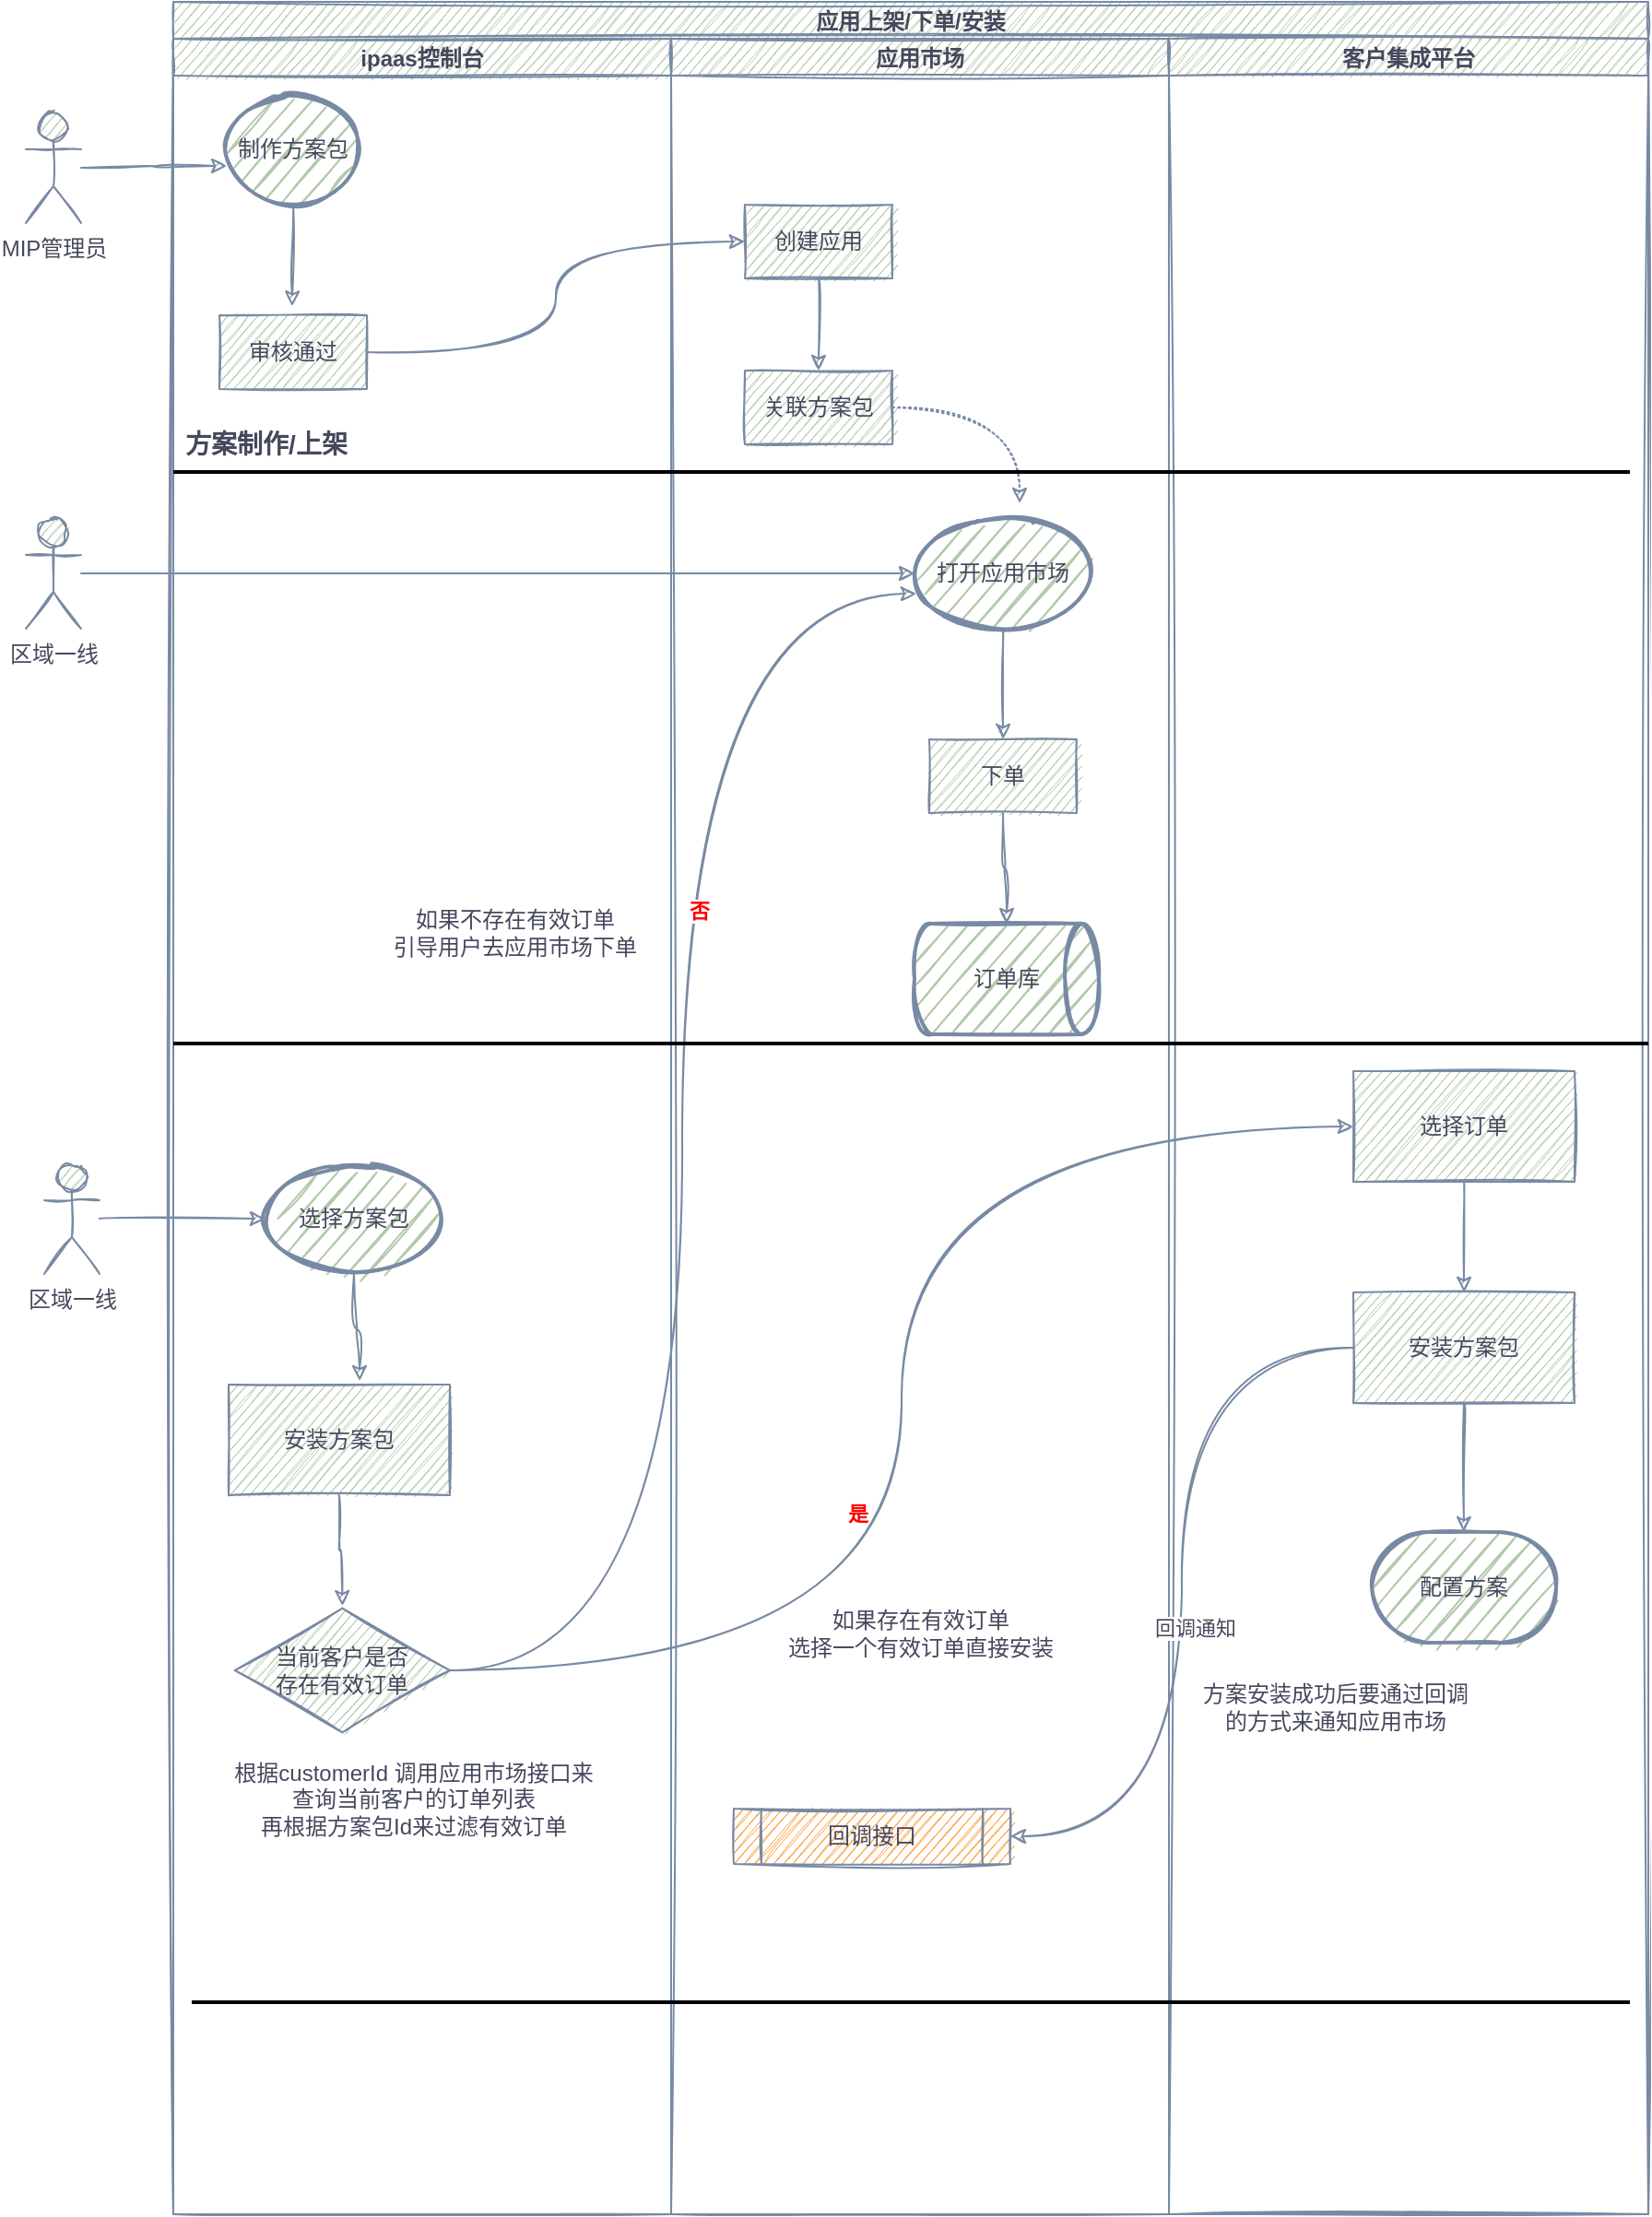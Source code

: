 <mxfile version="15.5.0" type="github">
  <diagram id="RkiMLek5d7CjkgDaNXFE" name="第 1 页">
    <mxGraphModel dx="1422" dy="833" grid="1" gridSize="10" guides="1" tooltips="1" connect="1" arrows="1" fold="1" page="1" pageScale="1" pageWidth="827" pageHeight="1169" math="0" shadow="0">
      <root>
        <mxCell id="0" />
        <mxCell id="1" parent="0" />
        <mxCell id="5Vf515EnHFLj8KpvHSAa-1" value="应用上架/下单/安装" style="swimlane;childLayout=stackLayout;resizeParent=1;resizeParentMax=0;startSize=20;sketch=1;fillColor=#B2C9AB;strokeColor=#788AA3;fontColor=#46495D;" vertex="1" parent="1">
          <mxGeometry x="110" y="120" width="800" height="1200" as="geometry" />
        </mxCell>
        <mxCell id="5Vf515EnHFLj8KpvHSAa-2" value="ipaas控制台" style="swimlane;startSize=20;sketch=1;fillColor=#B2C9AB;strokeColor=#788AA3;fontColor=#46495D;" vertex="1" parent="5Vf515EnHFLj8KpvHSAa-1">
          <mxGeometry y="20" width="270" height="1180" as="geometry" />
        </mxCell>
        <mxCell id="5Vf515EnHFLj8KpvHSAa-7" style="edgeStyle=orthogonalEdgeStyle;rounded=0;orthogonalLoop=1;jettySize=auto;html=1;entryX=0.493;entryY=-0.121;entryDx=0;entryDy=0;entryPerimeter=0;sketch=1;curved=1;strokeColor=#788AA3;fontColor=#46495D;" edge="1" parent="5Vf515EnHFLj8KpvHSAa-2" source="5Vf515EnHFLj8KpvHSAa-5" target="5Vf515EnHFLj8KpvHSAa-6">
          <mxGeometry relative="1" as="geometry" />
        </mxCell>
        <mxCell id="5Vf515EnHFLj8KpvHSAa-5" value="制作方案包" style="strokeWidth=2;html=1;shape=mxgraph.flowchart.start_2;whiteSpace=wrap;sketch=1;fillColor=#B2C9AB;strokeColor=#788AA3;fontColor=#46495D;" vertex="1" parent="5Vf515EnHFLj8KpvHSAa-2">
          <mxGeometry x="30" y="30" width="70" height="60" as="geometry" />
        </mxCell>
        <mxCell id="5Vf515EnHFLj8KpvHSAa-6" value="审核通过" style="whiteSpace=wrap;html=1;sketch=1;fillColor=#B2C9AB;strokeColor=#788AA3;fontColor=#46495D;" vertex="1" parent="5Vf515EnHFLj8KpvHSAa-2">
          <mxGeometry x="25" y="150" width="80" height="40" as="geometry" />
        </mxCell>
        <mxCell id="5Vf515EnHFLj8KpvHSAa-27" style="edgeStyle=orthogonalEdgeStyle;rounded=1;orthogonalLoop=1;jettySize=auto;html=1;entryX=0.592;entryY=-0.033;entryDx=0;entryDy=0;entryPerimeter=0;sketch=1;curved=1;strokeColor=#788AA3;fontColor=#46495D;" edge="1" parent="5Vf515EnHFLj8KpvHSAa-2" source="5Vf515EnHFLj8KpvHSAa-23" target="5Vf515EnHFLj8KpvHSAa-26">
          <mxGeometry relative="1" as="geometry" />
        </mxCell>
        <mxCell id="5Vf515EnHFLj8KpvHSAa-23" value="选择方案包" style="strokeWidth=2;html=1;shape=mxgraph.flowchart.start_1;whiteSpace=wrap;sketch=1;fillColor=#B2C9AB;strokeColor=#788AA3;fontColor=#46495D;" vertex="1" parent="5Vf515EnHFLj8KpvHSAa-2">
          <mxGeometry x="50" y="610" width="96" height="60" as="geometry" />
        </mxCell>
        <mxCell id="5Vf515EnHFLj8KpvHSAa-30" style="edgeStyle=orthogonalEdgeStyle;rounded=1;sketch=1;orthogonalLoop=1;jettySize=auto;html=1;curved=1;strokeColor=#788AA3;fontColor=#46495D;" edge="1" parent="5Vf515EnHFLj8KpvHSAa-2" source="5Vf515EnHFLj8KpvHSAa-26" target="5Vf515EnHFLj8KpvHSAa-28">
          <mxGeometry relative="1" as="geometry" />
        </mxCell>
        <mxCell id="5Vf515EnHFLj8KpvHSAa-26" value="安装方案包" style="whiteSpace=wrap;html=1;rounded=0;sketch=1;fillColor=#B2C9AB;strokeColor=#788AA3;fontColor=#46495D;" vertex="1" parent="5Vf515EnHFLj8KpvHSAa-2">
          <mxGeometry x="30" y="730" width="120" height="60" as="geometry" />
        </mxCell>
        <mxCell id="5Vf515EnHFLj8KpvHSAa-28" value="当前客户是否&lt;br&gt;存在有效订单" style="html=1;whiteSpace=wrap;aspect=fixed;shape=isoRectangle;rounded=0;sketch=1;fillColor=#B2C9AB;strokeColor=#788AA3;fontColor=#46495D;" vertex="1" parent="5Vf515EnHFLj8KpvHSAa-2">
          <mxGeometry x="33.33" y="850" width="116.67" height="70" as="geometry" />
        </mxCell>
        <mxCell id="5Vf515EnHFLj8KpvHSAa-43" value="如果不存在有效订单 &lt;br&gt;引导用户去应用市场下单" style="text;html=1;align=center;verticalAlign=middle;resizable=0;points=[];autosize=1;strokeColor=none;fillColor=none;fontColor=#46495D;" vertex="1" parent="5Vf515EnHFLj8KpvHSAa-2">
          <mxGeometry x="110" y="470" width="150" height="30" as="geometry" />
        </mxCell>
        <mxCell id="5Vf515EnHFLj8KpvHSAa-45" value="根据customerId 调用应用市场接口来&lt;br&gt;查询当前客户的订单列表&lt;br&gt;再根据方案包Id来过滤有效订单" style="text;html=1;align=center;verticalAlign=middle;resizable=0;points=[];autosize=1;strokeColor=none;fillColor=none;fontColor=#46495D;" vertex="1" parent="5Vf515EnHFLj8KpvHSAa-2">
          <mxGeometry x="25" y="930" width="210" height="50" as="geometry" />
        </mxCell>
        <mxCell id="5Vf515EnHFLj8KpvHSAa-3" value="应用市场" style="swimlane;startSize=20;sketch=1;fillColor=#B2C9AB;strokeColor=#788AA3;fontColor=#46495D;" vertex="1" parent="5Vf515EnHFLj8KpvHSAa-1">
          <mxGeometry x="270" y="20" width="270" height="1180" as="geometry" />
        </mxCell>
        <mxCell id="5Vf515EnHFLj8KpvHSAa-11" style="edgeStyle=orthogonalEdgeStyle;rounded=0;orthogonalLoop=1;jettySize=auto;html=1;entryX=0.5;entryY=0;entryDx=0;entryDy=0;sketch=1;curved=1;strokeColor=#788AA3;fontColor=#46495D;" edge="1" parent="5Vf515EnHFLj8KpvHSAa-3" source="5Vf515EnHFLj8KpvHSAa-8" target="5Vf515EnHFLj8KpvHSAa-10">
          <mxGeometry relative="1" as="geometry" />
        </mxCell>
        <mxCell id="5Vf515EnHFLj8KpvHSAa-8" value="创建应用" style="whiteSpace=wrap;html=1;sketch=1;fillColor=#B2C9AB;strokeColor=#788AA3;fontColor=#46495D;" vertex="1" parent="5Vf515EnHFLj8KpvHSAa-3">
          <mxGeometry x="40" y="90" width="80" height="40" as="geometry" />
        </mxCell>
        <mxCell id="5Vf515EnHFLj8KpvHSAa-20" style="edgeStyle=orthogonalEdgeStyle;rounded=0;orthogonalLoop=1;jettySize=auto;html=1;entryX=0.594;entryY=-0.133;entryDx=0;entryDy=0;entryPerimeter=0;dashed=1;dashPattern=1 2;sketch=1;curved=1;strokeColor=#788AA3;fontColor=#46495D;" edge="1" parent="5Vf515EnHFLj8KpvHSAa-3" source="5Vf515EnHFLj8KpvHSAa-10" target="5Vf515EnHFLj8KpvHSAa-12">
          <mxGeometry relative="1" as="geometry" />
        </mxCell>
        <mxCell id="5Vf515EnHFLj8KpvHSAa-10" value="关联方案包" style="whiteSpace=wrap;html=1;sketch=1;fillColor=#B2C9AB;strokeColor=#788AA3;fontColor=#46495D;" vertex="1" parent="5Vf515EnHFLj8KpvHSAa-3">
          <mxGeometry x="40" y="180" width="80" height="40" as="geometry" />
        </mxCell>
        <mxCell id="5Vf515EnHFLj8KpvHSAa-19" style="edgeStyle=orthogonalEdgeStyle;rounded=0;orthogonalLoop=1;jettySize=auto;html=1;exitX=0.5;exitY=1;exitDx=0;exitDy=0;exitPerimeter=0;entryX=0.5;entryY=0;entryDx=0;entryDy=0;sketch=1;curved=1;strokeColor=#788AA3;fontColor=#46495D;" edge="1" parent="5Vf515EnHFLj8KpvHSAa-3" source="5Vf515EnHFLj8KpvHSAa-12" target="5Vf515EnHFLj8KpvHSAa-18">
          <mxGeometry relative="1" as="geometry" />
        </mxCell>
        <mxCell id="5Vf515EnHFLj8KpvHSAa-12" value="打开应用市场" style="strokeWidth=2;html=1;shape=mxgraph.flowchart.start_1;whiteSpace=wrap;sketch=1;fillColor=#B2C9AB;strokeColor=#788AA3;fontColor=#46495D;" vertex="1" parent="5Vf515EnHFLj8KpvHSAa-3">
          <mxGeometry x="132" y="260" width="96" height="60" as="geometry" />
        </mxCell>
        <mxCell id="5Vf515EnHFLj8KpvHSAa-22" style="edgeStyle=orthogonalEdgeStyle;rounded=1;orthogonalLoop=1;jettySize=auto;html=1;entryX=0.5;entryY=0;entryDx=0;entryDy=0;entryPerimeter=0;sketch=1;curved=1;strokeColor=#788AA3;fontColor=#46495D;" edge="1" parent="5Vf515EnHFLj8KpvHSAa-3" source="5Vf515EnHFLj8KpvHSAa-18" target="5Vf515EnHFLj8KpvHSAa-21">
          <mxGeometry relative="1" as="geometry" />
        </mxCell>
        <mxCell id="5Vf515EnHFLj8KpvHSAa-18" value="下单" style="whiteSpace=wrap;html=1;sketch=1;fillColor=#B2C9AB;strokeColor=#788AA3;fontColor=#46495D;" vertex="1" parent="5Vf515EnHFLj8KpvHSAa-3">
          <mxGeometry x="140" y="380" width="80" height="40" as="geometry" />
        </mxCell>
        <mxCell id="5Vf515EnHFLj8KpvHSAa-21" value="订单库" style="strokeWidth=2;html=1;shape=mxgraph.flowchart.direct_data;whiteSpace=wrap;rounded=0;sketch=1;fillColor=#B2C9AB;strokeColor=#788AA3;fontColor=#46495D;" vertex="1" parent="5Vf515EnHFLj8KpvHSAa-3">
          <mxGeometry x="132" y="480" width="100" height="60" as="geometry" />
        </mxCell>
        <mxCell id="5Vf515EnHFLj8KpvHSAa-44" value="如果存在有效订单&lt;br&gt;选择一个有效订单直接安装" style="text;html=1;align=center;verticalAlign=middle;resizable=0;points=[];autosize=1;strokeColor=none;fillColor=none;fontColor=#46495D;" vertex="1" parent="5Vf515EnHFLj8KpvHSAa-3">
          <mxGeometry x="55" y="850" width="160" height="30" as="geometry" />
        </mxCell>
        <mxCell id="5Vf515EnHFLj8KpvHSAa-49" value="回调接口" style="shape=process;whiteSpace=wrap;html=1;backgroundOutline=1;rounded=0;sketch=1;fontColor=#46495D;fillColor=#FF9933;strokeColor=#788AA3;" vertex="1" parent="5Vf515EnHFLj8KpvHSAa-3">
          <mxGeometry x="34" y="960" width="150" height="30" as="geometry" />
        </mxCell>
        <mxCell id="5Vf515EnHFLj8KpvHSAa-9" style="edgeStyle=orthogonalEdgeStyle;rounded=0;orthogonalLoop=1;jettySize=auto;html=1;entryX=0;entryY=0.5;entryDx=0;entryDy=0;sketch=1;curved=1;strokeColor=#788AA3;fontColor=#46495D;" edge="1" parent="5Vf515EnHFLj8KpvHSAa-1" source="5Vf515EnHFLj8KpvHSAa-6" target="5Vf515EnHFLj8KpvHSAa-8">
          <mxGeometry relative="1" as="geometry" />
        </mxCell>
        <mxCell id="5Vf515EnHFLj8KpvHSAa-31" style="edgeStyle=orthogonalEdgeStyle;rounded=1;sketch=1;orthogonalLoop=1;jettySize=auto;html=1;entryX=0.01;entryY=0.683;entryDx=0;entryDy=0;entryPerimeter=0;curved=1;strokeColor=#788AA3;fontColor=#46495D;" edge="1" parent="5Vf515EnHFLj8KpvHSAa-1" source="5Vf515EnHFLj8KpvHSAa-28" target="5Vf515EnHFLj8KpvHSAa-12">
          <mxGeometry relative="1" as="geometry" />
        </mxCell>
        <mxCell id="5Vf515EnHFLj8KpvHSAa-32" value="&lt;span&gt;&lt;font color=&quot;#ff0000&quot;&gt;否&lt;/font&gt;&lt;/span&gt;" style="edgeLabel;html=1;align=center;verticalAlign=middle;resizable=0;points=[];fontColor=#46495D;fontStyle=1" vertex="1" connectable="0" parent="5Vf515EnHFLj8KpvHSAa-31">
          <mxGeometry x="0.286" y="-9" relative="1" as="geometry">
            <mxPoint as="offset" />
          </mxGeometry>
        </mxCell>
        <mxCell id="5Vf515EnHFLj8KpvHSAa-4" value="客户集成平台" style="swimlane;startSize=20;sketch=1;fillColor=#B2C9AB;strokeColor=#788AA3;fontColor=#46495D;" vertex="1" parent="5Vf515EnHFLj8KpvHSAa-1">
          <mxGeometry x="540" y="20" width="260" height="1180" as="geometry" />
        </mxCell>
        <mxCell id="5Vf515EnHFLj8KpvHSAa-38" style="edgeStyle=orthogonalEdgeStyle;curved=1;rounded=1;sketch=1;orthogonalLoop=1;jettySize=auto;html=1;entryX=0.5;entryY=0;entryDx=0;entryDy=0;entryPerimeter=0;strokeColor=#788AA3;fontColor=#46495D;" edge="1" parent="5Vf515EnHFLj8KpvHSAa-4" source="5Vf515EnHFLj8KpvHSAa-36" target="5Vf515EnHFLj8KpvHSAa-37">
          <mxGeometry relative="1" as="geometry" />
        </mxCell>
        <mxCell id="5Vf515EnHFLj8KpvHSAa-36" value="安装方案包" style="whiteSpace=wrap;html=1;rounded=0;sketch=1;fillColor=#B2C9AB;strokeColor=#788AA3;fontColor=#46495D;" vertex="1" parent="5Vf515EnHFLj8KpvHSAa-4">
          <mxGeometry x="100" y="680" width="120" height="60" as="geometry" />
        </mxCell>
        <mxCell id="5Vf515EnHFLj8KpvHSAa-37" value="配置方案" style="strokeWidth=2;html=1;shape=mxgraph.flowchart.terminator;whiteSpace=wrap;rounded=0;sketch=1;fillColor=#B2C9AB;strokeColor=#788AA3;fontColor=#46495D;" vertex="1" parent="5Vf515EnHFLj8KpvHSAa-4">
          <mxGeometry x="110" y="810" width="100" height="60" as="geometry" />
        </mxCell>
        <mxCell id="5Vf515EnHFLj8KpvHSAa-41" style="edgeStyle=orthogonalEdgeStyle;curved=1;rounded=1;sketch=1;orthogonalLoop=1;jettySize=auto;html=1;entryX=0.5;entryY=0;entryDx=0;entryDy=0;strokeColor=#788AA3;fontColor=#46495D;" edge="1" parent="5Vf515EnHFLj8KpvHSAa-4" source="5Vf515EnHFLj8KpvHSAa-39" target="5Vf515EnHFLj8KpvHSAa-36">
          <mxGeometry relative="1" as="geometry" />
        </mxCell>
        <mxCell id="5Vf515EnHFLj8KpvHSAa-39" value="选择订单" style="whiteSpace=wrap;html=1;rounded=0;sketch=1;fillColor=#B2C9AB;strokeColor=#788AA3;fontColor=#46495D;" vertex="1" parent="5Vf515EnHFLj8KpvHSAa-4">
          <mxGeometry x="100" y="560" width="120" height="60" as="geometry" />
        </mxCell>
        <mxCell id="5Vf515EnHFLj8KpvHSAa-50" value="方案安装成功后要通过回调&lt;br&gt;的方式来通知应用市场" style="text;html=1;align=center;verticalAlign=middle;resizable=0;points=[];autosize=1;strokeColor=none;fillColor=none;fontColor=#46495D;" vertex="1" parent="5Vf515EnHFLj8KpvHSAa-4">
          <mxGeometry x="10" y="890" width="160" height="30" as="geometry" />
        </mxCell>
        <mxCell id="5Vf515EnHFLj8KpvHSAa-40" style="edgeStyle=orthogonalEdgeStyle;curved=1;rounded=1;sketch=1;orthogonalLoop=1;jettySize=auto;html=1;entryX=0;entryY=0.5;entryDx=0;entryDy=0;strokeColor=#788AA3;fontColor=#46495D;" edge="1" parent="5Vf515EnHFLj8KpvHSAa-1" source="5Vf515EnHFLj8KpvHSAa-28" target="5Vf515EnHFLj8KpvHSAa-39">
          <mxGeometry relative="1" as="geometry" />
        </mxCell>
        <mxCell id="5Vf515EnHFLj8KpvHSAa-42" value="&lt;b&gt;&lt;font color=&quot;#ff0000&quot;&gt;是&lt;/font&gt;&lt;/b&gt;" style="edgeLabel;html=1;align=center;verticalAlign=middle;resizable=0;points=[];fontColor=#46495D;" vertex="1" connectable="0" parent="5Vf515EnHFLj8KpvHSAa-40">
          <mxGeometry x="-0.158" y="24" relative="1" as="geometry">
            <mxPoint as="offset" />
          </mxGeometry>
        </mxCell>
        <mxCell id="5Vf515EnHFLj8KpvHSAa-47" style="edgeStyle=orthogonalEdgeStyle;curved=1;rounded=1;sketch=1;orthogonalLoop=1;jettySize=auto;html=1;fontColor=#46495D;entryX=1;entryY=0.5;entryDx=0;entryDy=0;strokeColor=#788AA3;" edge="1" parent="5Vf515EnHFLj8KpvHSAa-1" source="5Vf515EnHFLj8KpvHSAa-36" target="5Vf515EnHFLj8KpvHSAa-49">
          <mxGeometry relative="1" as="geometry">
            <mxPoint x="490" y="1020" as="targetPoint" />
          </mxGeometry>
        </mxCell>
        <mxCell id="5Vf515EnHFLj8KpvHSAa-48" value="回调通知" style="edgeLabel;html=1;align=center;verticalAlign=middle;resizable=0;points=[];fontColor=#46495D;" vertex="1" connectable="0" parent="5Vf515EnHFLj8KpvHSAa-47">
          <mxGeometry x="0.085" y="7" relative="1" as="geometry">
            <mxPoint as="offset" />
          </mxGeometry>
        </mxCell>
        <mxCell id="5Vf515EnHFLj8KpvHSAa-16" style="edgeStyle=orthogonalEdgeStyle;rounded=0;orthogonalLoop=1;jettySize=auto;html=1;entryX=0;entryY=0.5;entryDx=0;entryDy=0;entryPerimeter=0;sketch=1;curved=1;strokeColor=#788AA3;fontColor=#46495D;" edge="1" parent="1" source="5Vf515EnHFLj8KpvHSAa-13" target="5Vf515EnHFLj8KpvHSAa-12">
          <mxGeometry relative="1" as="geometry" />
        </mxCell>
        <mxCell id="5Vf515EnHFLj8KpvHSAa-13" value="区域一线" style="shape=umlActor;verticalLabelPosition=bottom;verticalAlign=top;html=1;sketch=1;fillColor=#B2C9AB;strokeColor=#788AA3;fontColor=#46495D;" vertex="1" parent="1">
          <mxGeometry x="30" y="400" width="30" height="60" as="geometry" />
        </mxCell>
        <mxCell id="5Vf515EnHFLj8KpvHSAa-15" style="edgeStyle=orthogonalEdgeStyle;rounded=0;orthogonalLoop=1;jettySize=auto;html=1;entryX=-0.014;entryY=0.65;entryDx=0;entryDy=0;entryPerimeter=0;sketch=1;curved=1;strokeColor=#788AA3;fontColor=#46495D;" edge="1" parent="1" source="5Vf515EnHFLj8KpvHSAa-14" target="5Vf515EnHFLj8KpvHSAa-5">
          <mxGeometry relative="1" as="geometry" />
        </mxCell>
        <mxCell id="5Vf515EnHFLj8KpvHSAa-14" value="MIP管理员" style="shape=umlActor;verticalLabelPosition=bottom;verticalAlign=top;html=1;sketch=1;fillColor=#B2C9AB;strokeColor=#788AA3;fontColor=#46495D;" vertex="1" parent="1">
          <mxGeometry x="30" y="180" width="30" height="60" as="geometry" />
        </mxCell>
        <mxCell id="5Vf515EnHFLj8KpvHSAa-25" style="edgeStyle=orthogonalEdgeStyle;rounded=1;orthogonalLoop=1;jettySize=auto;html=1;entryX=0;entryY=0.5;entryDx=0;entryDy=0;entryPerimeter=0;sketch=1;curved=1;strokeColor=#788AA3;fontColor=#46495D;" edge="1" parent="1" source="5Vf515EnHFLj8KpvHSAa-24" target="5Vf515EnHFLj8KpvHSAa-23">
          <mxGeometry relative="1" as="geometry" />
        </mxCell>
        <mxCell id="5Vf515EnHFLj8KpvHSAa-24" value="区域一线" style="shape=umlActor;verticalLabelPosition=bottom;verticalAlign=top;html=1;sketch=1;fillColor=#B2C9AB;strokeColor=#788AA3;fontColor=#46495D;" vertex="1" parent="1">
          <mxGeometry x="40" y="750" width="30" height="60" as="geometry" />
        </mxCell>
        <mxCell id="5Vf515EnHFLj8KpvHSAa-54" value="" style="line;strokeWidth=2;html=1;rounded=0;sketch=0;fontColor=#46495D;fillColor=#FF9933;" vertex="1" parent="1">
          <mxGeometry x="110" y="370" width="790" height="10" as="geometry" />
        </mxCell>
        <mxCell id="5Vf515EnHFLj8KpvHSAa-55" value="" style="line;strokeWidth=2;html=1;rounded=0;sketch=0;fontColor=#46495D;fillColor=#FF9933;" vertex="1" parent="1">
          <mxGeometry x="110" y="680" width="800" height="10" as="geometry" />
        </mxCell>
        <mxCell id="5Vf515EnHFLj8KpvHSAa-56" value="" style="line;strokeWidth=2;html=1;rounded=0;sketch=0;fontColor=#46495D;fillColor=#FF9933;" vertex="1" parent="1">
          <mxGeometry x="120" y="1200" width="780" height="10" as="geometry" />
        </mxCell>
        <mxCell id="5Vf515EnHFLj8KpvHSAa-57" value="&lt;b&gt;&lt;font style=&quot;font-size: 14px&quot;&gt;方案制作/上架&lt;/font&gt;&lt;/b&gt;" style="text;html=1;align=center;verticalAlign=middle;resizable=0;points=[];autosize=1;strokeColor=none;fillColor=none;fontColor=#46495D;" vertex="1" parent="1">
          <mxGeometry x="110" y="350" width="100" height="20" as="geometry" />
        </mxCell>
      </root>
    </mxGraphModel>
  </diagram>
</mxfile>
